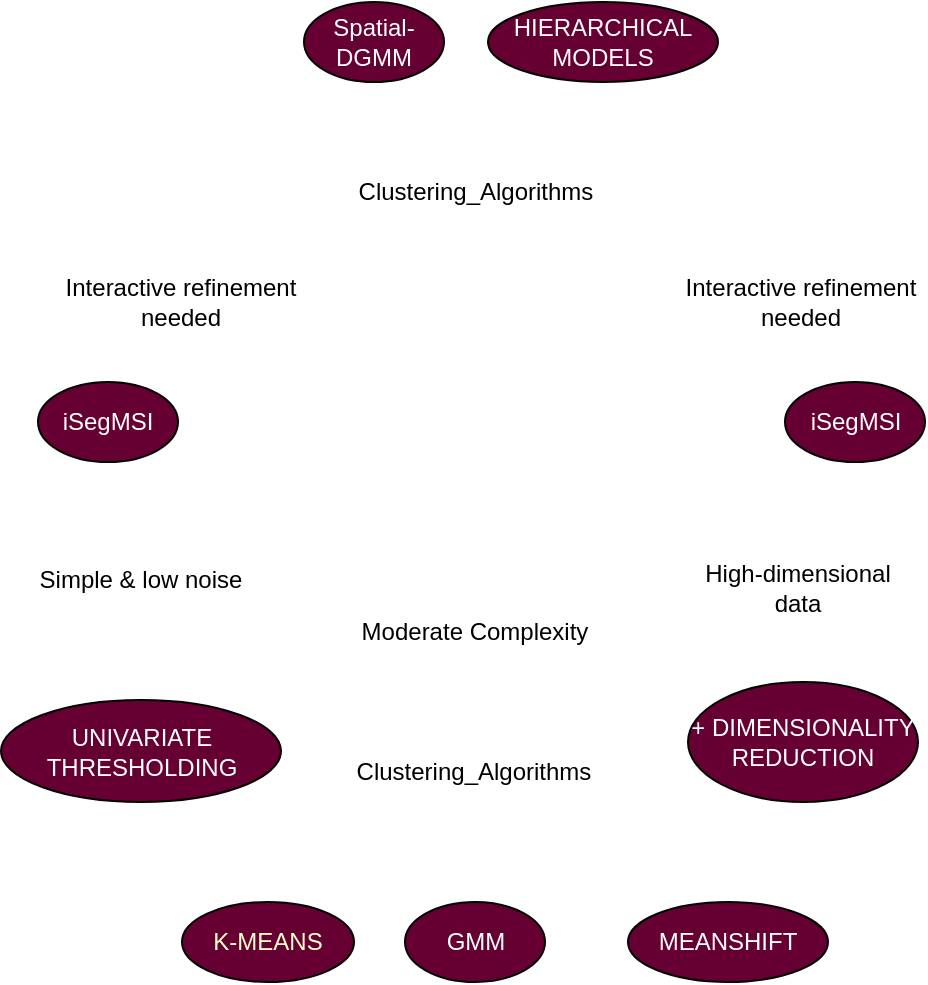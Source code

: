 <mxfile version="25.0.3">
  <diagram name="Page-1" id="iZgIoxNpqGOO7ZB-FSPc">
    <mxGraphModel dx="1834" dy="879" grid="1" gridSize="10" guides="1" tooltips="1" connect="1" arrows="1" fold="1" page="1" pageScale="1" pageWidth="827" pageHeight="1169" math="0" shadow="0">
      <root>
        <mxCell id="0" />
        <mxCell id="1" parent="0" />
        <mxCell id="2" value="Simple &amp; low noise" style="whiteSpace=wrap;strokeWidth=2;fillColor=none;strokeColor=#FFFFFF;" parent="1" vertex="1">
          <mxGeometry x="140" y="299" width="123" height="39" as="geometry" />
        </mxCell>
        <mxCell id="4" value="Moderate Complexity" style="whiteSpace=wrap;strokeWidth=2;fillColor=none;strokeColor=#FFFFFF;" parent="1" vertex="1">
          <mxGeometry x="296" y="320" width="145" height="49" as="geometry" />
        </mxCell>
        <mxCell id="5" value="Clustering_Algorithms" style="whiteSpace=wrap;strokeWidth=2;fillColor=none;strokeColor=#FFFFFF;" parent="1" vertex="1">
          <mxGeometry x="296" y="390" width="144" height="49" as="geometry" />
        </mxCell>
        <mxCell id="9" value="High-dimensional data" style="whiteSpace=wrap;strokeWidth=2;fillColor=none;strokeColor=#FFFFFF;" parent="1" vertex="1">
          <mxGeometry x="470" y="299" width="120" height="48" as="geometry" />
        </mxCell>
        <mxCell id="11" value="" style="curved=1;startArrow=none;endArrow=block;exitX=0.5;exitY=1;entryX=0.5;entryY=0;entryDx=0;entryDy=0;fillColor=#FFFFFF;strokeColor=#FFFFFF;" parent="1" source="2" target="UIzW6wYrs1wKKpYDVVE--30" edge="1">
          <mxGeometry relative="1" as="geometry">
            <Array as="points" />
            <mxPoint x="136.5" y="347" as="targetPoint" />
          </mxGeometry>
        </mxCell>
        <mxCell id="12" value="" style="curved=1;startArrow=none;endArrow=block;exitX=0.5;exitY=1;entryX=0.5;entryY=-0.01;fillColor=#FFFFFF;strokeColor=#FFFFFF;" parent="1" source="4" target="5" edge="1">
          <mxGeometry relative="1" as="geometry">
            <Array as="points" />
          </mxGeometry>
        </mxCell>
        <mxCell id="13" value="" style="curved=1;startArrow=none;endArrow=block;exitX=0.14;exitY=0.99;entryX=0.5;entryY=0;entryDx=0;entryDy=0;fillColor=#FFFFFF;strokeColor=#FFFFFF;" parent="1" source="5" target="UIzW6wYrs1wKKpYDVVE--22" edge="1">
          <mxGeometry relative="1" as="geometry">
            <Array as="points">
              <mxPoint x="260" y="439" />
            </Array>
            <mxPoint x="245" y="468" as="targetPoint" />
          </mxGeometry>
        </mxCell>
        <mxCell id="14" value="" style="curved=1;startArrow=none;endArrow=block;exitX=0.5;exitY=0.99;entryX=0.5;entryY=0;entryDx=0;entryDy=0;fillColor=#FFFFFF;strokeColor=#FFFFFF;" parent="1" source="5" target="UIzW6wYrs1wKKpYDVVE--24" edge="1">
          <mxGeometry relative="1" as="geometry">
            <Array as="points" />
            <mxPoint x="368.5" y="517" as="targetPoint" />
          </mxGeometry>
        </mxCell>
        <mxCell id="15" value="" style="curved=1;startArrow=none;endArrow=block;exitX=0.88;exitY=0.99;entryX=0.5;entryY=0;entryDx=0;entryDy=0;fillColor=#FFFFFF;strokeColor=#FFFFFF;" parent="1" source="5" target="UIzW6wYrs1wKKpYDVVE--23" edge="1">
          <mxGeometry relative="1" as="geometry">
            <Array as="points">
              <mxPoint x="490" y="440" />
            </Array>
            <mxPoint x="534" y="517" as="targetPoint" />
          </mxGeometry>
        </mxCell>
        <mxCell id="16" value="" style="curved=1;startArrow=none;endArrow=block;entryX=1;entryY=0.5;entryDx=0;entryDy=0;exitX=0.25;exitY=1;exitDx=0;exitDy=0;fillColor=#FFFFFF;strokeColor=#FFFFFF;" parent="1" source="9" target="5" edge="1">
          <mxGeometry relative="1" as="geometry">
            <Array as="points" />
            <mxPoint x="589" y="355" as="sourcePoint" />
            <mxPoint x="488.5" y="381.75" as="targetPoint" />
          </mxGeometry>
        </mxCell>
        <mxCell id="UIzW6wYrs1wKKpYDVVE--20" value="&lt;div align=&quot;center&quot;&gt;&lt;b&gt;&lt;br&gt;&lt;/b&gt;&lt;/div&gt;&lt;div align=&quot;center&quot;&gt;&lt;font color=&quot;#ffffff&quot;&gt;&lt;b&gt;MSI DATA TO SEGMENT&lt;/b&gt;&lt;/font&gt;&lt;br&gt;&lt;/div&gt;" style="strokeWidth=2;html=1;shape=mxgraph.flowchart.database;whiteSpace=wrap;fillColor=none;strokeColor=#FFFFFF;" vertex="1" parent="1">
          <mxGeometry x="308" y="179" width="121" height="91" as="geometry" />
        </mxCell>
        <mxCell id="UIzW6wYrs1wKKpYDVVE--22" value="&lt;font color=&quot;#ffffcc&quot;&gt;K-MEANS&lt;/font&gt;" style="ellipse;whiteSpace=wrap;html=1;fillColor=#660033;" vertex="1" parent="1">
          <mxGeometry x="222" y="480" width="86" height="40" as="geometry" />
        </mxCell>
        <mxCell id="UIzW6wYrs1wKKpYDVVE--23" value="&lt;font color=&quot;#ffffff&quot;&gt;MEANSHIFT&lt;/font&gt;" style="ellipse;whiteSpace=wrap;html=1;fillColor=#660033;" vertex="1" parent="1">
          <mxGeometry x="445" y="480" width="100" height="40" as="geometry" />
        </mxCell>
        <mxCell id="UIzW6wYrs1wKKpYDVVE--24" value="&lt;font color=&quot;#ffffff&quot;&gt;GMM&lt;/font&gt;" style="ellipse;whiteSpace=wrap;html=1;fillColor=#660033;" vertex="1" parent="1">
          <mxGeometry x="333.5" y="480" width="70" height="40" as="geometry" />
        </mxCell>
        <mxCell id="UIzW6wYrs1wKKpYDVVE--25" value="" style="endArrow=classic;html=1;rounded=0;exitX=0.5;exitY=1;exitDx=0;exitDy=0;exitPerimeter=0;entryX=0.5;entryY=0;entryDx=0;entryDy=0;fillColor=#FFFFFF;strokeColor=#FFFFFF;" edge="1" parent="1" source="UIzW6wYrs1wKKpYDVVE--20" target="4">
          <mxGeometry width="50" height="50" relative="1" as="geometry">
            <mxPoint x="400" y="370" as="sourcePoint" />
            <mxPoint x="450" y="320" as="targetPoint" />
          </mxGeometry>
        </mxCell>
        <mxCell id="UIzW6wYrs1wKKpYDVVE--26" value="" style="curved=1;startArrow=none;endArrow=block;exitX=0.88;exitY=0.99;entryX=0.5;entryY=0;entryDx=0;entryDy=0;fillColor=#FFFFFF;strokeColor=#FFFFFF;" edge="1" parent="1" target="9">
          <mxGeometry relative="1" as="geometry">
            <Array as="points">
              <mxPoint x="495" y="230" />
            </Array>
            <mxPoint x="429" y="229" as="sourcePoint" />
            <mxPoint x="500" y="270" as="targetPoint" />
          </mxGeometry>
        </mxCell>
        <mxCell id="UIzW6wYrs1wKKpYDVVE--30" value="&lt;font color=&quot;#ffffff&quot;&gt;UNIVARIATE THRESHOLDING&lt;/font&gt;" style="ellipse;whiteSpace=wrap;html=1;fillColor=#660033;" vertex="1" parent="1">
          <mxGeometry x="131.5" y="379" width="140" height="51" as="geometry" />
        </mxCell>
        <mxCell id="UIzW6wYrs1wKKpYDVVE--31" value="" style="curved=1;startArrow=none;endArrow=block;exitX=0;exitY=0.5;entryX=0.5;entryY=0;entryDx=0;entryDy=0;exitDx=0;exitDy=0;exitPerimeter=0;fillColor=#FFFFFF;strokeColor=#FFFFFF;" edge="1" parent="1" source="UIzW6wYrs1wKKpYDVVE--20" target="2">
          <mxGeometry relative="1" as="geometry">
            <Array as="points">
              <mxPoint x="240" y="225" />
            </Array>
            <mxPoint x="70" y="220" as="sourcePoint" />
            <mxPoint x="200" y="251" as="targetPoint" />
          </mxGeometry>
        </mxCell>
        <mxCell id="UIzW6wYrs1wKKpYDVVE--32" value="&lt;font color=&quot;#ffffff&quot;&gt;+ DIMENSIONALITY REDUCTION&lt;br&gt;&lt;/font&gt;" style="ellipse;whiteSpace=wrap;html=1;fillColor=#660033;" vertex="1" parent="1">
          <mxGeometry x="475" y="370" width="115" height="60" as="geometry" />
        </mxCell>
        <mxCell id="UIzW6wYrs1wKKpYDVVE--42" value="Interactive refinement needed" style="whiteSpace=wrap;strokeWidth=2;fillColor=none;strokeColor=#FFFFFF;" vertex="1" parent="1">
          <mxGeometry x="160" y="160" width="123" height="39" as="geometry" />
        </mxCell>
        <mxCell id="UIzW6wYrs1wKKpYDVVE--43" value="" style="curved=1;startArrow=none;endArrow=block;exitX=0.5;exitY=1;entryX=0.5;entryY=0;entryDx=0;entryDy=0;fillColor=#FFFFFF;strokeColor=#FFFFFF;" edge="1" parent="1" source="UIzW6wYrs1wKKpYDVVE--42" target="UIzW6wYrs1wKKpYDVVE--44">
          <mxGeometry relative="1" as="geometry">
            <Array as="points" />
            <mxPoint x="115.0" y="168" as="targetPoint" />
          </mxGeometry>
        </mxCell>
        <mxCell id="UIzW6wYrs1wKKpYDVVE--44" value="&lt;font color=&quot;#ffffff&quot;&gt;iSegMSI&lt;/font&gt;" style="ellipse;whiteSpace=wrap;html=1;fillColor=#660033;" vertex="1" parent="1">
          <mxGeometry x="150" y="220" width="70" height="40" as="geometry" />
        </mxCell>
        <mxCell id="UIzW6wYrs1wKKpYDVVE--45" value="" style="curved=1;startArrow=none;endArrow=block;exitX=0.103;exitY=0.069;entryX=1;entryY=0.5;entryDx=0;entryDy=0;exitDx=0;exitDy=0;exitPerimeter=0;fillColor=#FFFFFF;strokeColor=#FFFFFF;" edge="1" parent="1" target="UIzW6wYrs1wKKpYDVVE--42" source="UIzW6wYrs1wKKpYDVVE--20">
          <mxGeometry relative="1" as="geometry">
            <Array as="points" />
            <mxPoint x="296" y="50" as="sourcePoint" />
            <mxPoint x="188" y="76" as="targetPoint" />
          </mxGeometry>
        </mxCell>
        <mxCell id="UIzW6wYrs1wKKpYDVVE--48" value="Interactive refinement needed" style="whiteSpace=wrap;strokeWidth=2;fillColor=none;strokeColor=#FFFFFF;" vertex="1" parent="1">
          <mxGeometry x="470" y="160" width="123" height="39" as="geometry" />
        </mxCell>
        <mxCell id="UIzW6wYrs1wKKpYDVVE--49" value="" style="curved=1;startArrow=none;endArrow=block;exitX=0.5;exitY=1;entryX=0.5;entryY=0;entryDx=0;entryDy=0;fillColor=#FFFFFF;strokeColor=#FFFFFF;" edge="1" parent="1" source="UIzW6wYrs1wKKpYDVVE--48" target="UIzW6wYrs1wKKpYDVVE--50">
          <mxGeometry relative="1" as="geometry">
            <Array as="points" />
            <mxPoint x="510.0" y="182.5" as="targetPoint" />
          </mxGeometry>
        </mxCell>
        <mxCell id="UIzW6wYrs1wKKpYDVVE--50" value="&lt;font color=&quot;#ffffff&quot;&gt;iSegMSI&lt;/font&gt;" style="ellipse;whiteSpace=wrap;html=1;fillColor=#660033;" vertex="1" parent="1">
          <mxGeometry x="523.5" y="220" width="70" height="40" as="geometry" />
        </mxCell>
        <mxCell id="UIzW6wYrs1wKKpYDVVE--51" value="" style="curved=1;startArrow=none;endArrow=block;entryX=0;entryY=0.5;entryDx=0;entryDy=0;exitX=1;exitY=0.15;exitDx=0;exitDy=0;exitPerimeter=0;fillColor=#FFFFFF;strokeColor=#FFFFFF;" edge="1" parent="1" target="UIzW6wYrs1wKKpYDVVE--48" source="UIzW6wYrs1wKKpYDVVE--20">
          <mxGeometry relative="1" as="geometry">
            <Array as="points" />
            <mxPoint x="420" y="225" as="sourcePoint" />
            <mxPoint x="583" y="90.5" as="targetPoint" />
          </mxGeometry>
        </mxCell>
        <mxCell id="UIzW6wYrs1wKKpYDVVE--52" value="Clustering_Algorithms" style="whiteSpace=wrap;strokeWidth=2;fillColor=none;strokeColor=#FFFFFF;" vertex="1" parent="1">
          <mxGeometry x="296.5" y="100" width="144" height="49" as="geometry" />
        </mxCell>
        <mxCell id="UIzW6wYrs1wKKpYDVVE--53" value="" style="curved=1;startArrow=none;endArrow=block;exitX=0.25;exitY=0;entryX=0.5;entryY=1;entryDx=0;entryDy=0;exitDx=0;exitDy=0;fillColor=#FFFFFF;strokeColor=#FFFFFF;" edge="1" parent="1" source="UIzW6wYrs1wKKpYDVVE--52" target="UIzW6wYrs1wKKpYDVVE--54">
          <mxGeometry relative="1" as="geometry">
            <Array as="points" />
            <mxPoint x="462.5" y="137" as="targetPoint" />
          </mxGeometry>
        </mxCell>
        <mxCell id="UIzW6wYrs1wKKpYDVVE--54" value="&lt;font color=&quot;#ffffff&quot;&gt;Spatial-DGMM&lt;/font&gt;" style="ellipse;whiteSpace=wrap;html=1;fillColor=#660033;" vertex="1" parent="1">
          <mxGeometry x="283" y="30" width="70" height="40" as="geometry" />
        </mxCell>
        <mxCell id="UIzW6wYrs1wKKpYDVVE--56" value="" style="curved=1;startArrow=none;endArrow=block;exitX=0.25;exitY=0;entryX=0.5;entryY=1;entryDx=0;entryDy=0;exitDx=0;exitDy=0;fillColor=#FFFFFF;strokeColor=#FFFFFF;" edge="1" parent="1" target="UIzW6wYrs1wKKpYDVVE--57">
          <mxGeometry relative="1" as="geometry">
            <Array as="points" />
            <mxPoint x="536.5" y="137" as="targetPoint" />
            <mxPoint x="411" y="101" as="sourcePoint" />
          </mxGeometry>
        </mxCell>
        <mxCell id="UIzW6wYrs1wKKpYDVVE--57" value="&lt;font color=&quot;#ffffff&quot;&gt;HIERARCHICAL MODELS&lt;br&gt;&lt;/font&gt;" style="ellipse;whiteSpace=wrap;html=1;fillColor=#660033;" vertex="1" parent="1">
          <mxGeometry x="375" y="30" width="115" height="40" as="geometry" />
        </mxCell>
        <mxCell id="UIzW6wYrs1wKKpYDVVE--58" value="" style="curved=1;startArrow=none;endArrow=block;entryX=0.5;entryY=1;entryDx=0;entryDy=0;exitX=0.5;exitY=0;exitDx=0;exitDy=0;exitPerimeter=0;fillColor=#FFFFFF;strokeColor=#FFFFFF;" edge="1" parent="1" source="UIzW6wYrs1wKKpYDVVE--20" target="UIzW6wYrs1wKKpYDVVE--52">
          <mxGeometry relative="1" as="geometry">
            <Array as="points" />
            <mxPoint x="363.5" y="150" as="targetPoint" />
            <mxPoint x="369" y="179" as="sourcePoint" />
          </mxGeometry>
        </mxCell>
      </root>
    </mxGraphModel>
  </diagram>
</mxfile>
